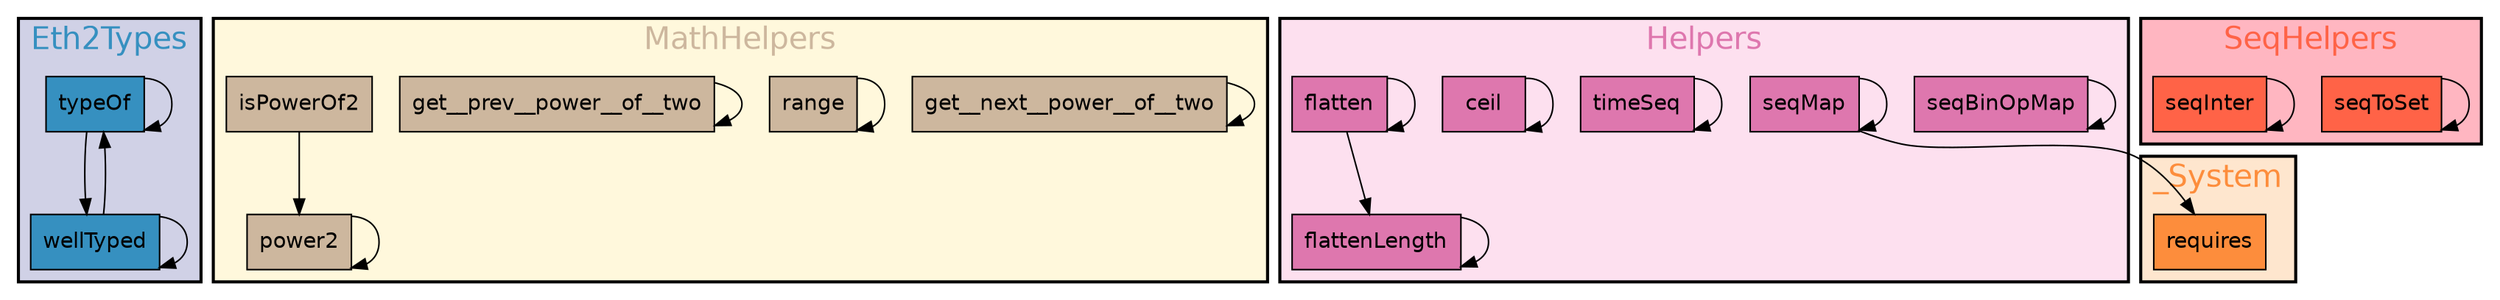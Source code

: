 digraph G {
fontname=helvetica;
subgraph cluster_Eth2Types {
style=filled;
fontsize="20.0";
fillcolor="#d0d1e6";
fontcolor="#3690c0";
penwidth=2;
label=Eth2Types;
typeOf [shape=rectangle, style=filled, fontname=helvetica, fillcolor="#3690c0"];
wellTyped [shape=rectangle, style=filled, fontname=helvetica, fillcolor="#3690c0"];
}

subgraph cluster_MathHelpers {
style=filled;
fontsize="20.0";
fillcolor=cornsilk;
fontcolor=bisque3;
penwidth=2;
label=MathHelpers;
get__next__power__of__two [shape=rectangle, style=filled, fontname=helvetica, fillcolor=bisque3];
range [shape=rectangle, style=filled, fontname=helvetica, fillcolor=bisque3];
get__prev__power__of__two [shape=rectangle, style=filled, fontname=helvetica, fillcolor=bisque3];
isPowerOf2 [shape=rectangle, style=filled, fontname=helvetica, fillcolor=bisque3];
power2 [shape=rectangle, style=filled, fontname=helvetica, fillcolor=bisque3];
}

subgraph cluster__System {
style=filled;
fontsize="20.0";
fillcolor="#fee6ce";
fontcolor="#fd8d3c";
penwidth=2;
label=_System;
requires [shape=rectangle, style=filled, fontname=helvetica, fillcolor="#fd8d3c"];
}

subgraph cluster_Helpers {
style=filled;
fontsize="20.0";
fillcolor="#fde0ef";
fontcolor="#de77ae";
penwidth=2;
label=Helpers;
seqBinOpMap [shape=rectangle, style=filled, fontname=helvetica, fillcolor="#de77ae"];
seqMap [shape=rectangle, style=filled, fontname=helvetica, fillcolor="#de77ae"];
timeSeq [shape=rectangle, style=filled, fontname=helvetica, fillcolor="#de77ae"];
ceil [shape=rectangle, style=filled, fontname=helvetica, fillcolor="#de77ae"];
flattenLength [shape=rectangle, style=filled, fontname=helvetica, fillcolor="#de77ae"];
flatten [shape=rectangle, style=filled, fontname=helvetica, fillcolor="#de77ae"];
}

subgraph cluster_SeqHelpers {
style=filled;
fontsize="20.0";
fillcolor=lightpink;
fontcolor=tomato;
penwidth=2;
label=SeqHelpers;
seqToSet [shape=rectangle, style=filled, fontname=helvetica, fillcolor=tomato];
seqInter [shape=rectangle, style=filled, fontname=helvetica, fillcolor=tomato];
}

seqBinOpMap -> seqBinOpMap;
seqMap -> requires;
seqMap -> seqMap;
typeOf -> typeOf;
typeOf -> wellTyped;
wellTyped -> typeOf;
wellTyped -> wellTyped;
seqToSet -> seqToSet;
timeSeq -> timeSeq;
ceil -> ceil;
get__next__power__of__two -> get__next__power__of__two;
range -> range;
seqInter -> seqInter;
get__prev__power__of__two -> get__prev__power__of__two;
flattenLength -> flattenLength;
isPowerOf2 -> power2;
power2 -> power2;
flatten -> flatten;
flatten -> flattenLength;
}
